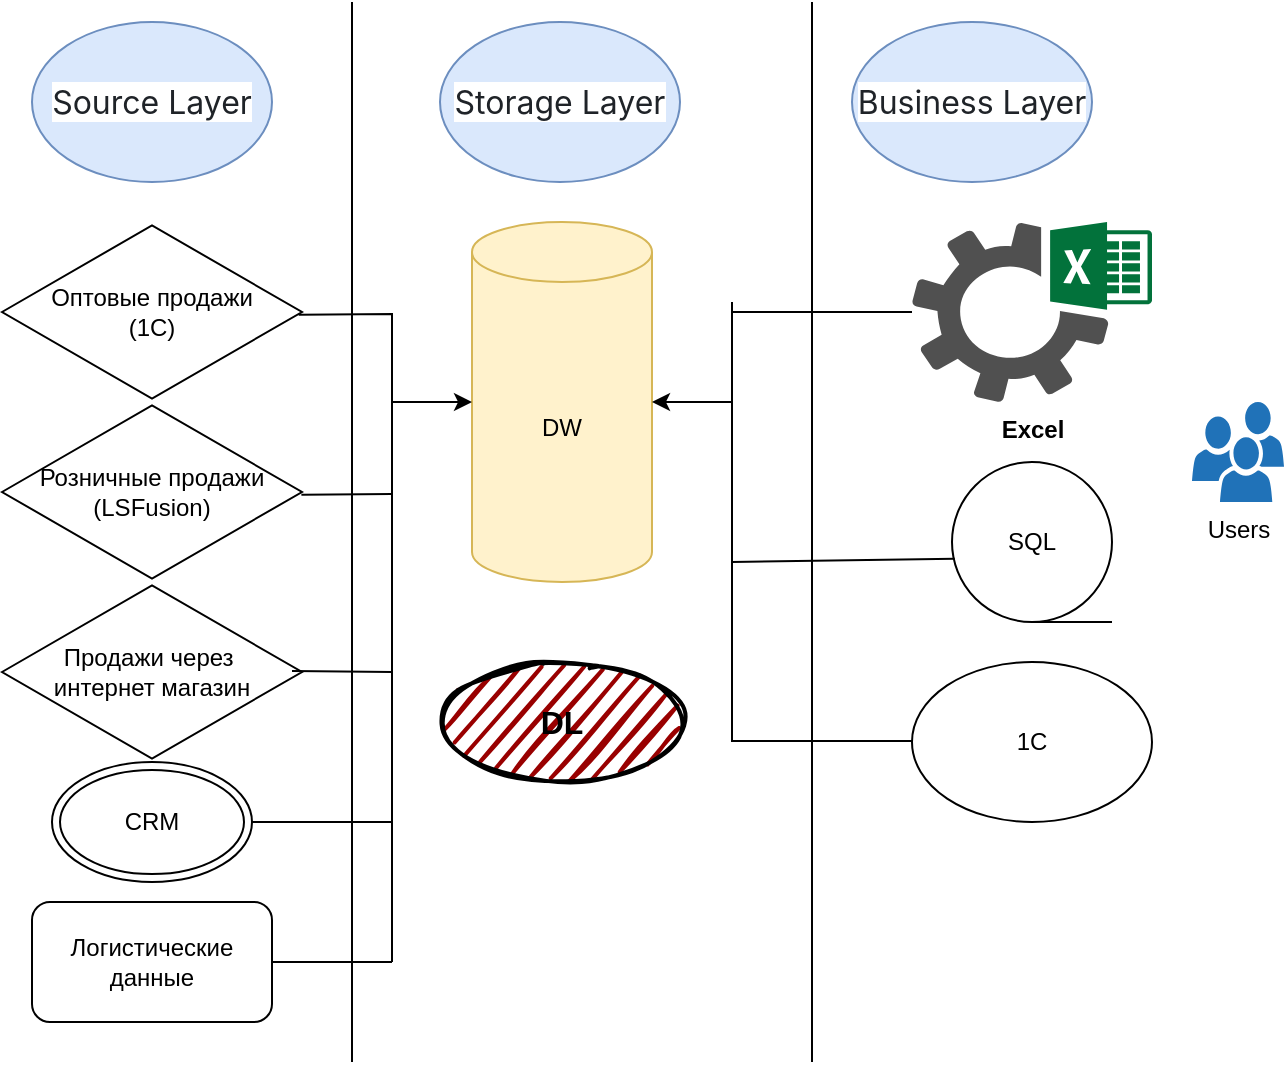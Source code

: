 <mxfile version="24.5.3" type="device">
  <diagram name="Страница — 1" id="kfO1rxL5Vk7VW34Hzidw">
    <mxGraphModel dx="780" dy="504" grid="1" gridSize="10" guides="1" tooltips="1" connect="1" arrows="1" fold="1" page="1" pageScale="1" pageWidth="827" pageHeight="1169" math="0" shadow="0">
      <root>
        <mxCell id="0" />
        <mxCell id="1" parent="0" />
        <mxCell id="Hj_lP2SJxcCN5bHo4Pgl-7" value="&lt;span style=&quot;color: rgb(31, 35, 40); font-family: -apple-system, BlinkMacSystemFont, &amp;quot;Segoe UI&amp;quot;, &amp;quot;Noto Sans&amp;quot;, Helvetica, Arial, sans-serif, &amp;quot;Apple Color Emoji&amp;quot;, &amp;quot;Segoe UI Emoji&amp;quot;; font-size: 16px; text-align: left; background-color: rgb(255, 255, 255);&quot;&gt;Source Layer&lt;/span&gt;" style="ellipse;whiteSpace=wrap;html=1;fillColor=#dae8fc;strokeColor=#6c8ebf;" vertex="1" parent="1">
          <mxGeometry x="150" y="170" width="120" height="80" as="geometry" />
        </mxCell>
        <mxCell id="Hj_lP2SJxcCN5bHo4Pgl-8" value="&lt;span style=&quot;color: rgb(31, 35, 40); font-family: -apple-system, BlinkMacSystemFont, &amp;quot;Segoe UI&amp;quot;, &amp;quot;Noto Sans&amp;quot;, Helvetica, Arial, sans-serif, &amp;quot;Apple Color Emoji&amp;quot;, &amp;quot;Segoe UI Emoji&amp;quot;; font-size: 16px; text-align: left; background-color: rgb(255, 255, 255);&quot;&gt;Storage Layer&lt;/span&gt;" style="ellipse;whiteSpace=wrap;html=1;fillColor=#dae8fc;strokeColor=#6c8ebf;" vertex="1" parent="1">
          <mxGeometry x="354" y="170" width="120" height="80" as="geometry" />
        </mxCell>
        <mxCell id="Hj_lP2SJxcCN5bHo4Pgl-9" value="&lt;span style=&quot;color: rgb(31, 35, 40); font-family: -apple-system, BlinkMacSystemFont, &amp;quot;Segoe UI&amp;quot;, &amp;quot;Noto Sans&amp;quot;, Helvetica, Arial, sans-serif, &amp;quot;Apple Color Emoji&amp;quot;, &amp;quot;Segoe UI Emoji&amp;quot;; font-size: 16px; text-align: left; background-color: rgb(255, 255, 255);&quot;&gt;Business Layer&lt;/span&gt;" style="ellipse;whiteSpace=wrap;html=1;fillColor=#dae8fc;strokeColor=#6c8ebf;" vertex="1" parent="1">
          <mxGeometry x="560" y="170" width="120" height="80" as="geometry" />
        </mxCell>
        <mxCell id="Hj_lP2SJxcCN5bHo4Pgl-10" value="" style="endArrow=none;html=1;rounded=0;" edge="1" parent="1">
          <mxGeometry width="50" height="50" relative="1" as="geometry">
            <mxPoint x="310" y="690" as="sourcePoint" />
            <mxPoint x="310" y="160" as="targetPoint" />
          </mxGeometry>
        </mxCell>
        <mxCell id="Hj_lP2SJxcCN5bHo4Pgl-11" value="" style="endArrow=none;html=1;rounded=0;" edge="1" parent="1">
          <mxGeometry width="50" height="50" relative="1" as="geometry">
            <mxPoint x="540" y="690" as="sourcePoint" />
            <mxPoint x="540" y="160" as="targetPoint" />
          </mxGeometry>
        </mxCell>
        <mxCell id="Hj_lP2SJxcCN5bHo4Pgl-12" value="Оптовые продажи&lt;div&gt;(1С)&lt;/div&gt;" style="html=1;whiteSpace=wrap;aspect=fixed;shape=isoRectangle;" vertex="1" parent="1">
          <mxGeometry x="135" y="270" width="150" height="90" as="geometry" />
        </mxCell>
        <mxCell id="Hj_lP2SJxcCN5bHo4Pgl-13" value="Розничные продажи&lt;div&gt;(LSFusion)&lt;/div&gt;" style="html=1;whiteSpace=wrap;aspect=fixed;shape=isoRectangle;" vertex="1" parent="1">
          <mxGeometry x="135" y="360" width="150" height="90" as="geometry" />
        </mxCell>
        <mxCell id="Hj_lP2SJxcCN5bHo4Pgl-14" value="Продажи через&amp;nbsp;&lt;div&gt;интернет магазин&lt;/div&gt;" style="html=1;whiteSpace=wrap;aspect=fixed;shape=isoRectangle;" vertex="1" parent="1">
          <mxGeometry x="135" y="450" width="150" height="90" as="geometry" />
        </mxCell>
        <mxCell id="Hj_lP2SJxcCN5bHo4Pgl-15" value="CRM" style="ellipse;shape=doubleEllipse;whiteSpace=wrap;html=1;" vertex="1" parent="1">
          <mxGeometry x="160" y="540" width="100" height="60" as="geometry" />
        </mxCell>
        <mxCell id="Hj_lP2SJxcCN5bHo4Pgl-17" value="Логистические данные" style="rounded=1;whiteSpace=wrap;html=1;" vertex="1" parent="1">
          <mxGeometry x="150" y="610" width="120" height="60" as="geometry" />
        </mxCell>
        <mxCell id="Hj_lP2SJxcCN5bHo4Pgl-18" value="DW" style="shape=cylinder3;whiteSpace=wrap;html=1;boundedLbl=1;backgroundOutline=1;size=15;fillColor=#fff2cc;strokeColor=#d6b656;" vertex="1" parent="1">
          <mxGeometry x="370" y="270" width="90" height="180" as="geometry" />
        </mxCell>
        <mxCell id="Hj_lP2SJxcCN5bHo4Pgl-19" value="&lt;b&gt;&lt;font style=&quot;font-size: 16px;&quot;&gt;DL&lt;/font&gt;&lt;/b&gt;" style="ellipse;whiteSpace=wrap;html=1;strokeWidth=2;fillWeight=2;hachureGap=8;fillColor=#990000;fillStyle=dots;sketch=1;" vertex="1" parent="1">
          <mxGeometry x="355" y="490" width="120" height="60" as="geometry" />
        </mxCell>
        <mxCell id="Hj_lP2SJxcCN5bHo4Pgl-20" value="&lt;b&gt;Excel&lt;/b&gt;" style="sketch=0;pointerEvents=1;shadow=0;dashed=0;html=1;strokeColor=none;fillColor=#505050;labelPosition=center;verticalLabelPosition=bottom;verticalAlign=top;outlineConnect=0;align=center;shape=mxgraph.office.services.excel_services;" vertex="1" parent="1">
          <mxGeometry x="590" y="270" width="120" height="90" as="geometry" />
        </mxCell>
        <mxCell id="Hj_lP2SJxcCN5bHo4Pgl-21" value="SQL" style="shape=tapeData;whiteSpace=wrap;html=1;perimeter=ellipsePerimeter;" vertex="1" parent="1">
          <mxGeometry x="610" y="390" width="80" height="80" as="geometry" />
        </mxCell>
        <mxCell id="Hj_lP2SJxcCN5bHo4Pgl-22" value="1C" style="ellipse;whiteSpace=wrap;html=1;" vertex="1" parent="1">
          <mxGeometry x="590" y="490" width="120" height="80" as="geometry" />
        </mxCell>
        <mxCell id="Hj_lP2SJxcCN5bHo4Pgl-23" value="" style="endArrow=none;html=1;rounded=0;entryX=0.989;entryY=0.515;entryDx=0;entryDy=0;entryPerimeter=0;" edge="1" parent="1" target="Hj_lP2SJxcCN5bHo4Pgl-12">
          <mxGeometry width="50" height="50" relative="1" as="geometry">
            <mxPoint x="330" y="640" as="sourcePoint" />
            <mxPoint x="430" y="380" as="targetPoint" />
            <Array as="points">
              <mxPoint x="330" y="316" />
            </Array>
          </mxGeometry>
        </mxCell>
        <mxCell id="Hj_lP2SJxcCN5bHo4Pgl-24" value="" style="endArrow=none;html=1;rounded=0;exitX=1;exitY=0.5;exitDx=0;exitDy=0;" edge="1" parent="1" source="Hj_lP2SJxcCN5bHo4Pgl-17">
          <mxGeometry width="50" height="50" relative="1" as="geometry">
            <mxPoint x="380" y="430" as="sourcePoint" />
            <mxPoint x="330" y="640" as="targetPoint" />
          </mxGeometry>
        </mxCell>
        <mxCell id="Hj_lP2SJxcCN5bHo4Pgl-25" value="" style="endArrow=none;html=1;rounded=0;exitX=1;exitY=0.5;exitDx=0;exitDy=0;" edge="1" parent="1" source="Hj_lP2SJxcCN5bHo4Pgl-15">
          <mxGeometry width="50" height="50" relative="1" as="geometry">
            <mxPoint x="380" y="430" as="sourcePoint" />
            <mxPoint x="330" y="570" as="targetPoint" />
          </mxGeometry>
        </mxCell>
        <mxCell id="Hj_lP2SJxcCN5bHo4Pgl-26" value="" style="endArrow=none;html=1;rounded=0;exitX=1;exitY=0.5;exitDx=0;exitDy=0;" edge="1" parent="1">
          <mxGeometry width="50" height="50" relative="1" as="geometry">
            <mxPoint x="280" y="494.5" as="sourcePoint" />
            <mxPoint x="330" y="495" as="targetPoint" />
          </mxGeometry>
        </mxCell>
        <mxCell id="Hj_lP2SJxcCN5bHo4Pgl-27" value="" style="endArrow=none;html=1;rounded=0;exitX=0.998;exitY=0.515;exitDx=0;exitDy=0;exitPerimeter=0;" edge="1" parent="1" source="Hj_lP2SJxcCN5bHo4Pgl-13">
          <mxGeometry width="50" height="50" relative="1" as="geometry">
            <mxPoint x="270" y="404.5" as="sourcePoint" />
            <mxPoint x="330" y="406" as="targetPoint" />
          </mxGeometry>
        </mxCell>
        <mxCell id="Hj_lP2SJxcCN5bHo4Pgl-29" value="" style="endArrow=classic;html=1;rounded=0;entryX=0;entryY=0.5;entryDx=0;entryDy=0;entryPerimeter=0;" edge="1" parent="1" target="Hj_lP2SJxcCN5bHo4Pgl-18">
          <mxGeometry width="50" height="50" relative="1" as="geometry">
            <mxPoint x="330" y="360" as="sourcePoint" />
            <mxPoint x="430" y="380" as="targetPoint" />
          </mxGeometry>
        </mxCell>
        <mxCell id="Hj_lP2SJxcCN5bHo4Pgl-30" value="Users" style="sketch=0;pointerEvents=1;shadow=0;dashed=0;html=1;strokeColor=none;labelPosition=center;verticalLabelPosition=bottom;verticalAlign=top;outlineConnect=0;align=center;shape=mxgraph.office.users.users;fillColor=#2072B8;" vertex="1" parent="1">
          <mxGeometry x="730" y="360" width="46" height="50" as="geometry" />
        </mxCell>
        <mxCell id="Hj_lP2SJxcCN5bHo4Pgl-33" value="" style="endArrow=none;html=1;rounded=0;" edge="1" parent="1" target="Hj_lP2SJxcCN5bHo4Pgl-20">
          <mxGeometry width="50" height="50" relative="1" as="geometry">
            <mxPoint x="500" y="315" as="sourcePoint" />
            <mxPoint x="430" y="380" as="targetPoint" />
            <Array as="points">
              <mxPoint x="530" y="315" />
            </Array>
          </mxGeometry>
        </mxCell>
        <mxCell id="Hj_lP2SJxcCN5bHo4Pgl-34" value="" style="endArrow=none;html=1;rounded=0;entryX=0.017;entryY=0.604;entryDx=0;entryDy=0;entryPerimeter=0;" edge="1" parent="1" target="Hj_lP2SJxcCN5bHo4Pgl-21">
          <mxGeometry width="50" height="50" relative="1" as="geometry">
            <mxPoint x="500" y="440" as="sourcePoint" />
            <mxPoint x="590" y="440" as="targetPoint" />
          </mxGeometry>
        </mxCell>
        <mxCell id="Hj_lP2SJxcCN5bHo4Pgl-35" value="" style="endArrow=none;html=1;rounded=0;" edge="1" parent="1">
          <mxGeometry width="50" height="50" relative="1" as="geometry">
            <mxPoint x="500" y="529.5" as="sourcePoint" />
            <mxPoint x="590" y="529.5" as="targetPoint" />
          </mxGeometry>
        </mxCell>
        <mxCell id="Hj_lP2SJxcCN5bHo4Pgl-36" value="" style="endArrow=none;html=1;rounded=0;" edge="1" parent="1">
          <mxGeometry width="50" height="50" relative="1" as="geometry">
            <mxPoint x="500" y="530" as="sourcePoint" />
            <mxPoint x="500" y="310" as="targetPoint" />
          </mxGeometry>
        </mxCell>
        <mxCell id="Hj_lP2SJxcCN5bHo4Pgl-37" value="" style="endArrow=classic;html=1;rounded=0;entryX=1;entryY=0.5;entryDx=0;entryDy=0;entryPerimeter=0;" edge="1" parent="1" target="Hj_lP2SJxcCN5bHo4Pgl-18">
          <mxGeometry width="50" height="50" relative="1" as="geometry">
            <mxPoint x="500" y="360" as="sourcePoint" />
            <mxPoint x="430" y="380" as="targetPoint" />
          </mxGeometry>
        </mxCell>
      </root>
    </mxGraphModel>
  </diagram>
</mxfile>
